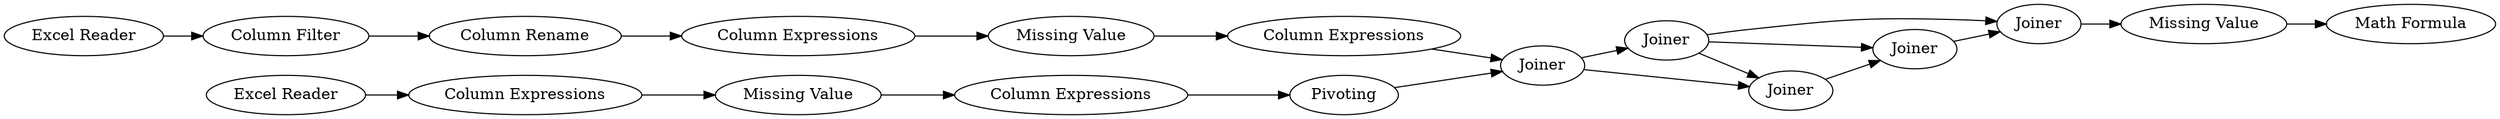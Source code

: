 digraph {
	"-6499634160019176451_224" [label=Joiner]
	"-6499634160019176451_374" [label="Excel Reader"]
	"-6499634160019176451_225" [label="Missing Value"]
	"-6499634160019176451_217" [label="Math Formula"]
	"-6499634160019176451_230" [label="Excel Reader"]
	"-6499634160019176451_195" [label=Joiner]
	"-6499634160019176451_370" [label="Column Expressions"]
	"-6499634160019176451_222" [label=Joiner]
	"-6499634160019176451_193" [label="Column Expressions"]
	"-6499634160019176451_373" [label="Column Rename"]
	"-6499634160019176451_192" [label="Missing Value"]
	"-6499634160019176451_372" [label="Column Filter"]
	"-6499634160019176451_369" [label="Column Expressions"]
	"-6499634160019176451_173" [label="Column Expressions"]
	"-6499634160019176451_190" [label=Joiner]
	"-6499634160019176451_194" [label=Pivoting]
	"-6499634160019176451_191" [label="Missing Value"]
	"-6499634160019176451_228" [label=Joiner]
	"-6499634160019176451_193" -> "-6499634160019176451_190"
	"-6499634160019176451_195" -> "-6499634160019176451_228"
	"-6499634160019176451_369" -> "-6499634160019176451_192"
	"-6499634160019176451_224" -> "-6499634160019176451_228"
	"-6499634160019176451_370" -> "-6499634160019176451_191"
	"-6499634160019176451_194" -> "-6499634160019176451_190"
	"-6499634160019176451_191" -> "-6499634160019176451_173"
	"-6499634160019176451_190" -> "-6499634160019176451_222"
	"-6499634160019176451_230" -> "-6499634160019176451_370"
	"-6499634160019176451_228" -> "-6499634160019176451_225"
	"-6499634160019176451_192" -> "-6499634160019176451_193"
	"-6499634160019176451_173" -> "-6499634160019176451_194"
	"-6499634160019176451_222" -> "-6499634160019176451_224"
	"-6499634160019176451_195" -> "-6499634160019176451_224"
	"-6499634160019176451_374" -> "-6499634160019176451_372"
	"-6499634160019176451_372" -> "-6499634160019176451_373"
	"-6499634160019176451_373" -> "-6499634160019176451_369"
	"-6499634160019176451_190" -> "-6499634160019176451_195"
	"-6499634160019176451_225" -> "-6499634160019176451_217"
	"-6499634160019176451_195" -> "-6499634160019176451_222"
	rankdir=LR
}
